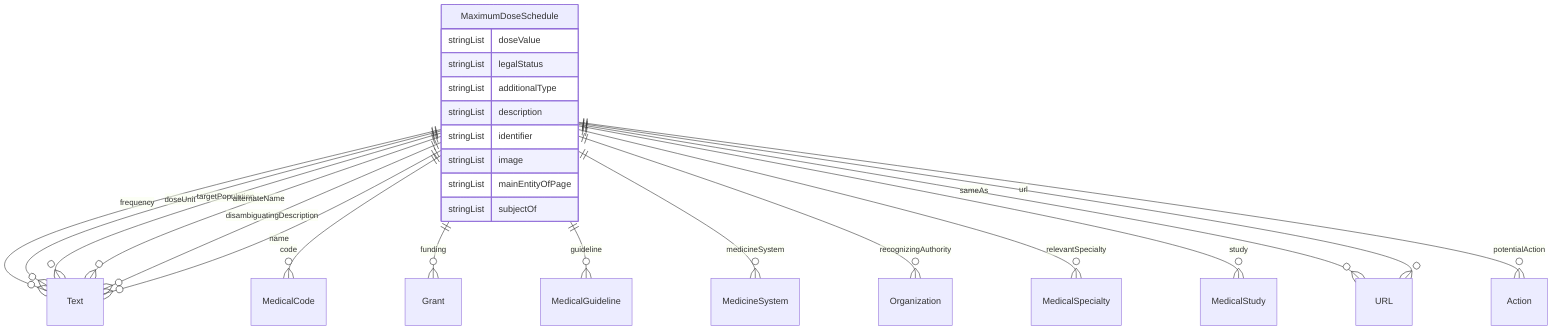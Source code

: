 erDiagram
MaximumDoseSchedule {
    stringList doseValue  
    stringList legalStatus  
    stringList additionalType  
    stringList description  
    stringList identifier  
    stringList image  
    stringList mainEntityOfPage  
    stringList subjectOf  
}

MaximumDoseSchedule ||--}o Text : "frequency"
MaximumDoseSchedule ||--}o Text : "doseUnit"
MaximumDoseSchedule ||--}o Text : "targetPopulation"
MaximumDoseSchedule ||--}o MedicalCode : "code"
MaximumDoseSchedule ||--}o Grant : "funding"
MaximumDoseSchedule ||--}o MedicalGuideline : "guideline"
MaximumDoseSchedule ||--}o MedicineSystem : "medicineSystem"
MaximumDoseSchedule ||--}o Organization : "recognizingAuthority"
MaximumDoseSchedule ||--}o MedicalSpecialty : "relevantSpecialty"
MaximumDoseSchedule ||--}o MedicalStudy : "study"
MaximumDoseSchedule ||--}o Text : "alternateName"
MaximumDoseSchedule ||--}o Text : "disambiguatingDescription"
MaximumDoseSchedule ||--}o Text : "name"
MaximumDoseSchedule ||--}o URL : "sameAs"
MaximumDoseSchedule ||--}o Action : "potentialAction"
MaximumDoseSchedule ||--}o URL : "url"